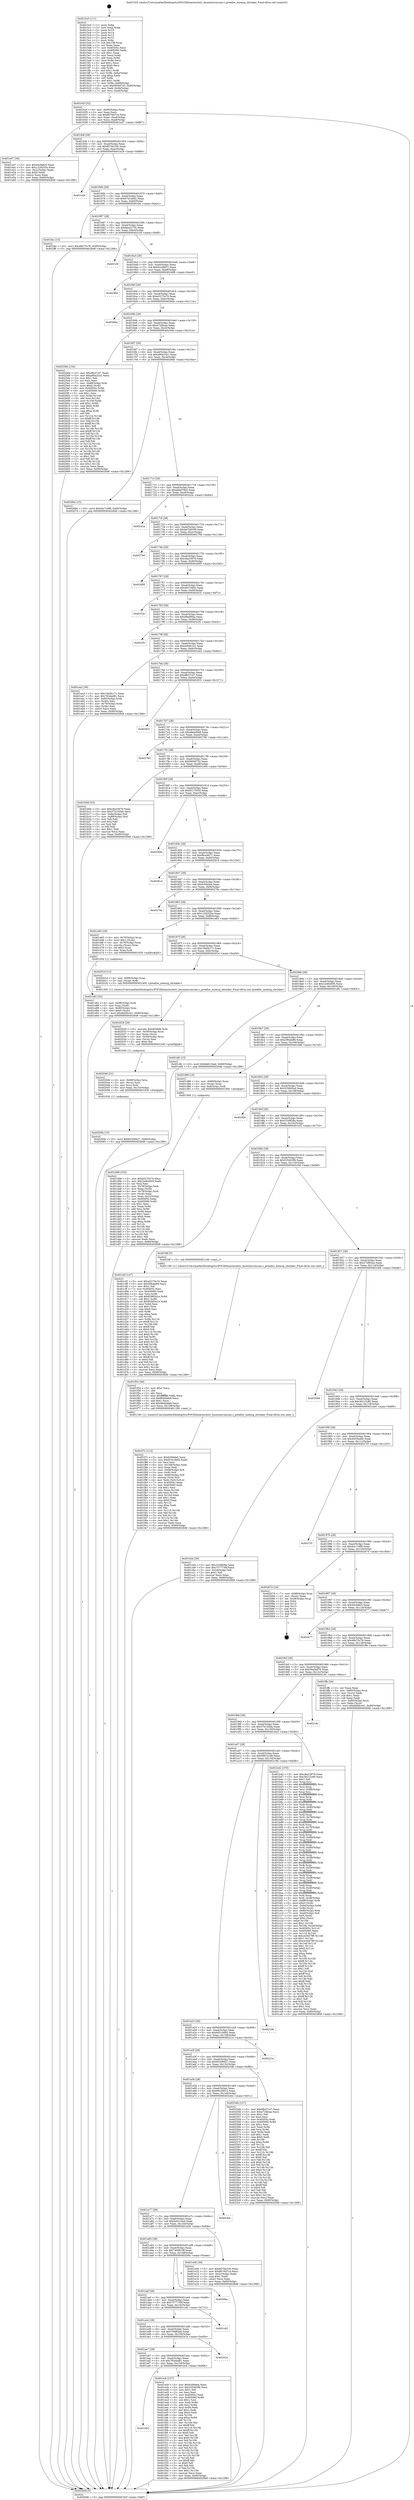 digraph "0x4015c0" {
  label = "0x4015c0 (/mnt/c/Users/mathe/Desktop/tcc/POCII/binaries/extr_linuxmmvmscan.c_prealloc_memcg_shrinker_Final-ollvm.out::main(0))"
  labelloc = "t"
  node[shape=record]

  Entry [label="",width=0.3,height=0.3,shape=circle,fillcolor=black,style=filled]
  "0x40162f" [label="{
     0x40162f [32]\l
     | [instrs]\l
     &nbsp;&nbsp;0x40162f \<+6\>: mov -0x90(%rbp),%eax\l
     &nbsp;&nbsp;0x401635 \<+2\>: mov %eax,%ecx\l
     &nbsp;&nbsp;0x401637 \<+6\>: sub $0x8076d7c4,%ecx\l
     &nbsp;&nbsp;0x40163d \<+6\>: mov %eax,-0xa4(%rbp)\l
     &nbsp;&nbsp;0x401643 \<+6\>: mov %ecx,-0xa8(%rbp)\l
     &nbsp;&nbsp;0x401649 \<+6\>: je 0000000000401e47 \<main+0x887\>\l
  }"]
  "0x401e47" [label="{
     0x401e47 [30]\l
     | [instrs]\l
     &nbsp;&nbsp;0x401e47 \<+5\>: mov $0x44cfa8c5,%eax\l
     &nbsp;&nbsp;0x401e4c \<+5\>: mov $0x1226325a,%ecx\l
     &nbsp;&nbsp;0x401e51 \<+3\>: mov -0x2c(%rbp),%edx\l
     &nbsp;&nbsp;0x401e54 \<+3\>: cmp $0x0,%edx\l
     &nbsp;&nbsp;0x401e57 \<+3\>: cmove %ecx,%eax\l
     &nbsp;&nbsp;0x401e5a \<+6\>: mov %eax,-0x90(%rbp)\l
     &nbsp;&nbsp;0x401e60 \<+5\>: jmp 0000000000402848 \<main+0x1288\>\l
  }"]
  "0x40164f" [label="{
     0x40164f [28]\l
     | [instrs]\l
     &nbsp;&nbsp;0x40164f \<+5\>: jmp 0000000000401654 \<main+0x94\>\l
     &nbsp;&nbsp;0x401654 \<+6\>: mov -0xa4(%rbp),%eax\l
     &nbsp;&nbsp;0x40165a \<+5\>: sub $0x8576a100,%eax\l
     &nbsp;&nbsp;0x40165f \<+6\>: mov %eax,-0xac(%rbp)\l
     &nbsp;&nbsp;0x401665 \<+6\>: je 0000000000401e29 \<main+0x869\>\l
  }"]
  Exit [label="",width=0.3,height=0.3,shape=circle,fillcolor=black,style=filled,peripheries=2]
  "0x401e29" [label="{
     0x401e29\l
  }", style=dashed]
  "0x40166b" [label="{
     0x40166b [28]\l
     | [instrs]\l
     &nbsp;&nbsp;0x40166b \<+5\>: jmp 0000000000401670 \<main+0xb0\>\l
     &nbsp;&nbsp;0x401670 \<+6\>: mov -0xa4(%rbp),%eax\l
     &nbsp;&nbsp;0x401676 \<+5\>: sub $0x87d1de62,%eax\l
     &nbsp;&nbsp;0x40167b \<+6\>: mov %eax,-0xb0(%rbp)\l
     &nbsp;&nbsp;0x401681 \<+6\>: je 0000000000401fec \<main+0xa2c\>\l
  }"]
  "0x40205b" [label="{
     0x40205b [15]\l
     | [instrs]\l
     &nbsp;&nbsp;0x40205b \<+10\>: movl $0x65208427,-0x90(%rbp)\l
     &nbsp;&nbsp;0x402065 \<+5\>: jmp 0000000000402848 \<main+0x1288\>\l
  }"]
  "0x401fec" [label="{
     0x401fec [15]\l
     | [instrs]\l
     &nbsp;&nbsp;0x401fec \<+10\>: movl $0x48e75c76,-0x90(%rbp)\l
     &nbsp;&nbsp;0x401ff6 \<+5\>: jmp 0000000000402848 \<main+0x1288\>\l
  }"]
  "0x401687" [label="{
     0x401687 [28]\l
     | [instrs]\l
     &nbsp;&nbsp;0x401687 \<+5\>: jmp 000000000040168c \<main+0xcc\>\l
     &nbsp;&nbsp;0x40168c \<+6\>: mov -0xa4(%rbp),%eax\l
     &nbsp;&nbsp;0x401692 \<+5\>: sub $0x8ace2735,%eax\l
     &nbsp;&nbsp;0x401697 \<+6\>: mov %eax,-0xb4(%rbp)\l
     &nbsp;&nbsp;0x40169d \<+6\>: je 00000000004021bf \<main+0xbff\>\l
  }"]
  "0x402046" [label="{
     0x402046 [21]\l
     | [instrs]\l
     &nbsp;&nbsp;0x402046 \<+4\>: mov -0x68(%rbp),%rcx\l
     &nbsp;&nbsp;0x40204a \<+3\>: mov (%rcx),%rcx\l
     &nbsp;&nbsp;0x40204d \<+3\>: mov %rcx,%rdi\l
     &nbsp;&nbsp;0x402050 \<+6\>: mov %eax,-0x15c(%rbp)\l
     &nbsp;&nbsp;0x402056 \<+5\>: call 0000000000401030 \<free@plt\>\l
     | [calls]\l
     &nbsp;&nbsp;0x401030 \{1\} (unknown)\l
  }"]
  "0x4021bf" [label="{
     0x4021bf\l
  }", style=dashed]
  "0x4016a3" [label="{
     0x4016a3 [28]\l
     | [instrs]\l
     &nbsp;&nbsp;0x4016a3 \<+5\>: jmp 00000000004016a8 \<main+0xe8\>\l
     &nbsp;&nbsp;0x4016a8 \<+6\>: mov -0xa4(%rbp),%eax\l
     &nbsp;&nbsp;0x4016ae \<+5\>: sub $0x9ccd967c,%eax\l
     &nbsp;&nbsp;0x4016b3 \<+6\>: mov %eax,-0xb8(%rbp)\l
     &nbsp;&nbsp;0x4016b9 \<+6\>: je 0000000000402486 \<main+0xec6\>\l
  }"]
  "0x402029" [label="{
     0x402029 [29]\l
     | [instrs]\l
     &nbsp;&nbsp;0x402029 \<+10\>: movabs $0x4030d6,%rdi\l
     &nbsp;&nbsp;0x402033 \<+4\>: mov -0x58(%rbp),%rcx\l
     &nbsp;&nbsp;0x402037 \<+2\>: mov %eax,(%rcx)\l
     &nbsp;&nbsp;0x402039 \<+4\>: mov -0x58(%rbp),%rcx\l
     &nbsp;&nbsp;0x40203d \<+2\>: mov (%rcx),%esi\l
     &nbsp;&nbsp;0x40203f \<+2\>: mov $0x0,%al\l
     &nbsp;&nbsp;0x402041 \<+5\>: call 0000000000401040 \<printf@plt\>\l
     | [calls]\l
     &nbsp;&nbsp;0x401040 \{1\} (unknown)\l
  }"]
  "0x402486" [label="{
     0x402486\l
  }", style=dashed]
  "0x4016bf" [label="{
     0x4016bf [28]\l
     | [instrs]\l
     &nbsp;&nbsp;0x4016bf \<+5\>: jmp 00000000004016c4 \<main+0x104\>\l
     &nbsp;&nbsp;0x4016c4 \<+6\>: mov -0xa4(%rbp),%eax\l
     &nbsp;&nbsp;0x4016ca \<+5\>: sub $0xa5275e74,%eax\l
     &nbsp;&nbsp;0x4016cf \<+6\>: mov %eax,-0xbc(%rbp)\l
     &nbsp;&nbsp;0x4016d5 \<+6\>: je 00000000004026da \<main+0x111a\>\l
  }"]
  "0x401f7c" [label="{
     0x401f7c [112]\l
     | [instrs]\l
     &nbsp;&nbsp;0x401f7c \<+5\>: mov $0xfc0f4de4,%ecx\l
     &nbsp;&nbsp;0x401f81 \<+5\>: mov $0x87d1de62,%edx\l
     &nbsp;&nbsp;0x401f86 \<+2\>: xor %esi,%esi\l
     &nbsp;&nbsp;0x401f88 \<+6\>: mov -0x158(%rbp),%edi\l
     &nbsp;&nbsp;0x401f8e \<+3\>: imul %eax,%edi\l
     &nbsp;&nbsp;0x401f91 \<+4\>: mov -0x68(%rbp),%r8\l
     &nbsp;&nbsp;0x401f95 \<+3\>: mov (%r8),%r8\l
     &nbsp;&nbsp;0x401f98 \<+4\>: mov -0x60(%rbp),%r9\l
     &nbsp;&nbsp;0x401f9c \<+3\>: movslq (%r9),%r9\l
     &nbsp;&nbsp;0x401f9f \<+4\>: mov %edi,(%r8,%r9,4)\l
     &nbsp;&nbsp;0x401fa3 \<+7\>: mov 0x40505c,%eax\l
     &nbsp;&nbsp;0x401faa \<+7\>: mov 0x405060,%edi\l
     &nbsp;&nbsp;0x401fb1 \<+3\>: sub $0x1,%esi\l
     &nbsp;&nbsp;0x401fb4 \<+3\>: mov %eax,%r10d\l
     &nbsp;&nbsp;0x401fb7 \<+3\>: add %esi,%r10d\l
     &nbsp;&nbsp;0x401fba \<+4\>: imul %r10d,%eax\l
     &nbsp;&nbsp;0x401fbe \<+3\>: and $0x1,%eax\l
     &nbsp;&nbsp;0x401fc1 \<+3\>: cmp $0x0,%eax\l
     &nbsp;&nbsp;0x401fc4 \<+4\>: sete %r11b\l
     &nbsp;&nbsp;0x401fc8 \<+3\>: cmp $0xa,%edi\l
     &nbsp;&nbsp;0x401fcb \<+3\>: setl %bl\l
     &nbsp;&nbsp;0x401fce \<+3\>: mov %r11b,%r14b\l
     &nbsp;&nbsp;0x401fd1 \<+3\>: and %bl,%r14b\l
     &nbsp;&nbsp;0x401fd4 \<+3\>: xor %bl,%r11b\l
     &nbsp;&nbsp;0x401fd7 \<+3\>: or %r11b,%r14b\l
     &nbsp;&nbsp;0x401fda \<+4\>: test $0x1,%r14b\l
     &nbsp;&nbsp;0x401fde \<+3\>: cmovne %edx,%ecx\l
     &nbsp;&nbsp;0x401fe1 \<+6\>: mov %ecx,-0x90(%rbp)\l
     &nbsp;&nbsp;0x401fe7 \<+5\>: jmp 0000000000402848 \<main+0x1288\>\l
  }"]
  "0x4026da" [label="{
     0x4026da\l
  }", style=dashed]
  "0x4016db" [label="{
     0x4016db [28]\l
     | [instrs]\l
     &nbsp;&nbsp;0x4016db \<+5\>: jmp 00000000004016e0 \<main+0x120\>\l
     &nbsp;&nbsp;0x4016e0 \<+6\>: mov -0xa4(%rbp),%eax\l
     &nbsp;&nbsp;0x4016e6 \<+5\>: sub $0xa72fdcae,%eax\l
     &nbsp;&nbsp;0x4016eb \<+6\>: mov %eax,-0xc0(%rbp)\l
     &nbsp;&nbsp;0x4016f1 \<+6\>: je 00000000004025d4 \<main+0x1014\>\l
  }"]
  "0x401f54" [label="{
     0x401f54 [40]\l
     | [instrs]\l
     &nbsp;&nbsp;0x401f54 \<+5\>: mov $0x2,%ecx\l
     &nbsp;&nbsp;0x401f59 \<+1\>: cltd\l
     &nbsp;&nbsp;0x401f5a \<+2\>: idiv %ecx\l
     &nbsp;&nbsp;0x401f5c \<+6\>: imul $0xfffffffe,%edx,%ecx\l
     &nbsp;&nbsp;0x401f62 \<+6\>: sub $0xf9dddda9,%ecx\l
     &nbsp;&nbsp;0x401f68 \<+3\>: add $0x1,%ecx\l
     &nbsp;&nbsp;0x401f6b \<+6\>: add $0xf9dddda9,%ecx\l
     &nbsp;&nbsp;0x401f71 \<+6\>: mov %ecx,-0x158(%rbp)\l
     &nbsp;&nbsp;0x401f77 \<+5\>: call 0000000000401160 \<next_i\>\l
     | [calls]\l
     &nbsp;&nbsp;0x401160 \{1\} (/mnt/c/Users/mathe/Desktop/tcc/POCII/binaries/extr_linuxmmvmscan.c_prealloc_memcg_shrinker_Final-ollvm.out::next_i)\l
  }"]
  "0x4025d4" [label="{
     0x4025d4 [154]\l
     | [instrs]\l
     &nbsp;&nbsp;0x4025d4 \<+5\>: mov $0xdfb37ce7,%eax\l
     &nbsp;&nbsp;0x4025d9 \<+5\>: mov $0xa90a31b1,%ecx\l
     &nbsp;&nbsp;0x4025de \<+2\>: mov $0x1,%dl\l
     &nbsp;&nbsp;0x4025e0 \<+2\>: xor %esi,%esi\l
     &nbsp;&nbsp;0x4025e2 \<+7\>: mov -0x88(%rbp),%rdi\l
     &nbsp;&nbsp;0x4025e9 \<+6\>: movl $0x0,(%rdi)\l
     &nbsp;&nbsp;0x4025ef \<+8\>: mov 0x40505c,%r8d\l
     &nbsp;&nbsp;0x4025f7 \<+8\>: mov 0x405060,%r9d\l
     &nbsp;&nbsp;0x4025ff \<+3\>: sub $0x1,%esi\l
     &nbsp;&nbsp;0x402602 \<+3\>: mov %r8d,%r10d\l
     &nbsp;&nbsp;0x402605 \<+3\>: add %esi,%r10d\l
     &nbsp;&nbsp;0x402608 \<+4\>: imul %r10d,%r8d\l
     &nbsp;&nbsp;0x40260c \<+4\>: and $0x1,%r8d\l
     &nbsp;&nbsp;0x402610 \<+4\>: cmp $0x0,%r8d\l
     &nbsp;&nbsp;0x402614 \<+4\>: sete %r11b\l
     &nbsp;&nbsp;0x402618 \<+4\>: cmp $0xa,%r9d\l
     &nbsp;&nbsp;0x40261c \<+3\>: setl %bl\l
     &nbsp;&nbsp;0x40261f \<+3\>: mov %r11b,%r14b\l
     &nbsp;&nbsp;0x402622 \<+4\>: xor $0xff,%r14b\l
     &nbsp;&nbsp;0x402626 \<+3\>: mov %bl,%r15b\l
     &nbsp;&nbsp;0x402629 \<+4\>: xor $0xff,%r15b\l
     &nbsp;&nbsp;0x40262d \<+3\>: xor $0x1,%dl\l
     &nbsp;&nbsp;0x402630 \<+3\>: mov %r14b,%r12b\l
     &nbsp;&nbsp;0x402633 \<+4\>: and $0xff,%r12b\l
     &nbsp;&nbsp;0x402637 \<+3\>: and %dl,%r11b\l
     &nbsp;&nbsp;0x40263a \<+3\>: mov %r15b,%r13b\l
     &nbsp;&nbsp;0x40263d \<+4\>: and $0xff,%r13b\l
     &nbsp;&nbsp;0x402641 \<+2\>: and %dl,%bl\l
     &nbsp;&nbsp;0x402643 \<+3\>: or %r11b,%r12b\l
     &nbsp;&nbsp;0x402646 \<+3\>: or %bl,%r13b\l
     &nbsp;&nbsp;0x402649 \<+3\>: xor %r13b,%r12b\l
     &nbsp;&nbsp;0x40264c \<+3\>: or %r15b,%r14b\l
     &nbsp;&nbsp;0x40264f \<+4\>: xor $0xff,%r14b\l
     &nbsp;&nbsp;0x402653 \<+3\>: or $0x1,%dl\l
     &nbsp;&nbsp;0x402656 \<+3\>: and %dl,%r14b\l
     &nbsp;&nbsp;0x402659 \<+3\>: or %r14b,%r12b\l
     &nbsp;&nbsp;0x40265c \<+4\>: test $0x1,%r12b\l
     &nbsp;&nbsp;0x402660 \<+3\>: cmovne %ecx,%eax\l
     &nbsp;&nbsp;0x402663 \<+6\>: mov %eax,-0x90(%rbp)\l
     &nbsp;&nbsp;0x402669 \<+5\>: jmp 0000000000402848 \<main+0x1288\>\l
  }"]
  "0x4016f7" [label="{
     0x4016f7 [28]\l
     | [instrs]\l
     &nbsp;&nbsp;0x4016f7 \<+5\>: jmp 00000000004016fc \<main+0x13c\>\l
     &nbsp;&nbsp;0x4016fc \<+6\>: mov -0xa4(%rbp),%eax\l
     &nbsp;&nbsp;0x401702 \<+5\>: sub $0xa90a31b1,%eax\l
     &nbsp;&nbsp;0x401707 \<+6\>: mov %eax,-0xc4(%rbp)\l
     &nbsp;&nbsp;0x40170d \<+6\>: je 000000000040266e \<main+0x10ae\>\l
  }"]
  "0x401b03" [label="{
     0x401b03\l
  }", style=dashed]
  "0x40266e" [label="{
     0x40266e [15]\l
     | [instrs]\l
     &nbsp;&nbsp;0x40266e \<+10\>: movl $0x44c7c9f9,-0x90(%rbp)\l
     &nbsp;&nbsp;0x402678 \<+5\>: jmp 0000000000402848 \<main+0x1288\>\l
  }"]
  "0x401713" [label="{
     0x401713 [28]\l
     | [instrs]\l
     &nbsp;&nbsp;0x401713 \<+5\>: jmp 0000000000401718 \<main+0x158\>\l
     &nbsp;&nbsp;0x401718 \<+6\>: mov -0xa4(%rbp),%eax\l
     &nbsp;&nbsp;0x40171e \<+5\>: sub $0xabb879e5,%eax\l
     &nbsp;&nbsp;0x401723 \<+6\>: mov %eax,-0xc8(%rbp)\l
     &nbsp;&nbsp;0x401729 \<+6\>: je 000000000040242a \<main+0xe6a\>\l
  }"]
  "0x401ec6" [label="{
     0x401ec6 [137]\l
     | [instrs]\l
     &nbsp;&nbsp;0x401ec6 \<+5\>: mov $0xfc0f4de4,%eax\l
     &nbsp;&nbsp;0x401ecb \<+5\>: mov $0x335403fb,%ecx\l
     &nbsp;&nbsp;0x401ed0 \<+2\>: mov $0x1,%dl\l
     &nbsp;&nbsp;0x401ed2 \<+2\>: xor %esi,%esi\l
     &nbsp;&nbsp;0x401ed4 \<+7\>: mov 0x40505c,%edi\l
     &nbsp;&nbsp;0x401edb \<+8\>: mov 0x405060,%r8d\l
     &nbsp;&nbsp;0x401ee3 \<+3\>: sub $0x1,%esi\l
     &nbsp;&nbsp;0x401ee6 \<+3\>: mov %edi,%r9d\l
     &nbsp;&nbsp;0x401ee9 \<+3\>: add %esi,%r9d\l
     &nbsp;&nbsp;0x401eec \<+4\>: imul %r9d,%edi\l
     &nbsp;&nbsp;0x401ef0 \<+3\>: and $0x1,%edi\l
     &nbsp;&nbsp;0x401ef3 \<+3\>: cmp $0x0,%edi\l
     &nbsp;&nbsp;0x401ef6 \<+4\>: sete %r10b\l
     &nbsp;&nbsp;0x401efa \<+4\>: cmp $0xa,%r8d\l
     &nbsp;&nbsp;0x401efe \<+4\>: setl %r11b\l
     &nbsp;&nbsp;0x401f02 \<+3\>: mov %r10b,%bl\l
     &nbsp;&nbsp;0x401f05 \<+3\>: xor $0xff,%bl\l
     &nbsp;&nbsp;0x401f08 \<+3\>: mov %r11b,%r14b\l
     &nbsp;&nbsp;0x401f0b \<+4\>: xor $0xff,%r14b\l
     &nbsp;&nbsp;0x401f0f \<+3\>: xor $0x0,%dl\l
     &nbsp;&nbsp;0x401f12 \<+3\>: mov %bl,%r15b\l
     &nbsp;&nbsp;0x401f15 \<+4\>: and $0x0,%r15b\l
     &nbsp;&nbsp;0x401f19 \<+3\>: and %dl,%r10b\l
     &nbsp;&nbsp;0x401f1c \<+3\>: mov %r14b,%r12b\l
     &nbsp;&nbsp;0x401f1f \<+4\>: and $0x0,%r12b\l
     &nbsp;&nbsp;0x401f23 \<+3\>: and %dl,%r11b\l
     &nbsp;&nbsp;0x401f26 \<+3\>: or %r10b,%r15b\l
     &nbsp;&nbsp;0x401f29 \<+3\>: or %r11b,%r12b\l
     &nbsp;&nbsp;0x401f2c \<+3\>: xor %r12b,%r15b\l
     &nbsp;&nbsp;0x401f2f \<+3\>: or %r14b,%bl\l
     &nbsp;&nbsp;0x401f32 \<+3\>: xor $0xff,%bl\l
     &nbsp;&nbsp;0x401f35 \<+3\>: or $0x0,%dl\l
     &nbsp;&nbsp;0x401f38 \<+2\>: and %dl,%bl\l
     &nbsp;&nbsp;0x401f3a \<+3\>: or %bl,%r15b\l
     &nbsp;&nbsp;0x401f3d \<+4\>: test $0x1,%r15b\l
     &nbsp;&nbsp;0x401f41 \<+3\>: cmovne %ecx,%eax\l
     &nbsp;&nbsp;0x401f44 \<+6\>: mov %eax,-0x90(%rbp)\l
     &nbsp;&nbsp;0x401f4a \<+5\>: jmp 0000000000402848 \<main+0x1288\>\l
  }"]
  "0x40242a" [label="{
     0x40242a\l
  }", style=dashed]
  "0x40172f" [label="{
     0x40172f [28]\l
     | [instrs]\l
     &nbsp;&nbsp;0x40172f \<+5\>: jmp 0000000000401734 \<main+0x174\>\l
     &nbsp;&nbsp;0x401734 \<+6\>: mov -0xa4(%rbp),%eax\l
     &nbsp;&nbsp;0x40173a \<+5\>: sub $0xbe7b8209,%eax\l
     &nbsp;&nbsp;0x40173f \<+6\>: mov %eax,-0xcc(%rbp)\l
     &nbsp;&nbsp;0x401745 \<+6\>: je 000000000040279d \<main+0x11dd\>\l
  }"]
  "0x401ae7" [label="{
     0x401ae7 [28]\l
     | [instrs]\l
     &nbsp;&nbsp;0x401ae7 \<+5\>: jmp 0000000000401aec \<main+0x52c\>\l
     &nbsp;&nbsp;0x401aec \<+6\>: mov -0xa4(%rbp),%eax\l
     &nbsp;&nbsp;0x401af2 \<+5\>: sub $0x792dad81,%eax\l
     &nbsp;&nbsp;0x401af7 \<+6\>: mov %eax,-0x154(%rbp)\l
     &nbsp;&nbsp;0x401afd \<+6\>: je 0000000000401ec6 \<main+0x906\>\l
  }"]
  "0x40279d" [label="{
     0x40279d\l
  }", style=dashed]
  "0x40174b" [label="{
     0x40174b [28]\l
     | [instrs]\l
     &nbsp;&nbsp;0x40174b \<+5\>: jmp 0000000000401750 \<main+0x190\>\l
     &nbsp;&nbsp;0x401750 \<+6\>: mov -0xa4(%rbp),%eax\l
     &nbsp;&nbsp;0x401756 \<+5\>: sub $0xc8a33979,%eax\l
     &nbsp;&nbsp;0x40175b \<+6\>: mov %eax,-0xd0(%rbp)\l
     &nbsp;&nbsp;0x401761 \<+6\>: je 0000000000402695 \<main+0x10d5\>\l
  }"]
  "0x40241b" [label="{
     0x40241b\l
  }", style=dashed]
  "0x402695" [label="{
     0x402695\l
  }", style=dashed]
  "0x401767" [label="{
     0x401767 [28]\l
     | [instrs]\l
     &nbsp;&nbsp;0x401767 \<+5\>: jmp 000000000040176c \<main+0x1ac\>\l
     &nbsp;&nbsp;0x40176c \<+6\>: mov -0xa4(%rbp),%eax\l
     &nbsp;&nbsp;0x401772 \<+5\>: sub $0xd437ed5c,%eax\l
     &nbsp;&nbsp;0x401777 \<+6\>: mov %eax,-0xd4(%rbp)\l
     &nbsp;&nbsp;0x40177d \<+6\>: je 000000000040253c \<main+0xf7c\>\l
  }"]
  "0x401acb" [label="{
     0x401acb [28]\l
     | [instrs]\l
     &nbsp;&nbsp;0x401acb \<+5\>: jmp 0000000000401ad0 \<main+0x510\>\l
     &nbsp;&nbsp;0x401ad0 \<+6\>: mov -0xa4(%rbp),%eax\l
     &nbsp;&nbsp;0x401ad6 \<+5\>: sub $0x764f83ab,%eax\l
     &nbsp;&nbsp;0x401adb \<+6\>: mov %eax,-0x150(%rbp)\l
     &nbsp;&nbsp;0x401ae1 \<+6\>: je 000000000040241b \<main+0xe5b\>\l
  }"]
  "0x40253c" [label="{
     0x40253c\l
  }", style=dashed]
  "0x401783" [label="{
     0x401783 [28]\l
     | [instrs]\l
     &nbsp;&nbsp;0x401783 \<+5\>: jmp 0000000000401788 \<main+0x1c8\>\l
     &nbsp;&nbsp;0x401788 \<+6\>: mov -0xa4(%rbp),%eax\l
     &nbsp;&nbsp;0x40178e \<+5\>: sub $0xd8ed9fea,%eax\l
     &nbsp;&nbsp;0x401793 \<+6\>: mov %eax,-0xd8(%rbp)\l
     &nbsp;&nbsp;0x401799 \<+6\>: je 00000000004022fc \<main+0xd3c\>\l
  }"]
  "0x401cd2" [label="{
     0x401cd2\l
  }", style=dashed]
  "0x4022fc" [label="{
     0x4022fc\l
  }", style=dashed]
  "0x40179f" [label="{
     0x40179f [28]\l
     | [instrs]\l
     &nbsp;&nbsp;0x40179f \<+5\>: jmp 00000000004017a4 \<main+0x1e4\>\l
     &nbsp;&nbsp;0x4017a4 \<+6\>: mov -0xa4(%rbp),%eax\l
     &nbsp;&nbsp;0x4017aa \<+5\>: sub $0xdd58cc41,%eax\l
     &nbsp;&nbsp;0x4017af \<+6\>: mov %eax,-0xdc(%rbp)\l
     &nbsp;&nbsp;0x4017b5 \<+6\>: je 0000000000401ea2 \<main+0x8e2\>\l
  }"]
  "0x401aaf" [label="{
     0x401aaf [28]\l
     | [instrs]\l
     &nbsp;&nbsp;0x401aaf \<+5\>: jmp 0000000000401ab4 \<main+0x4f4\>\l
     &nbsp;&nbsp;0x401ab4 \<+6\>: mov -0xa4(%rbp),%eax\l
     &nbsp;&nbsp;0x401aba \<+5\>: sub $0x7577736f,%eax\l
     &nbsp;&nbsp;0x401abf \<+6\>: mov %eax,-0x14c(%rbp)\l
     &nbsp;&nbsp;0x401ac5 \<+6\>: je 0000000000401cd2 \<main+0x712\>\l
  }"]
  "0x401ea2" [label="{
     0x401ea2 [36]\l
     | [instrs]\l
     &nbsp;&nbsp;0x401ea2 \<+5\>: mov $0x1945b171,%eax\l
     &nbsp;&nbsp;0x401ea7 \<+5\>: mov $0x792dad81,%ecx\l
     &nbsp;&nbsp;0x401eac \<+4\>: mov -0x60(%rbp),%rdx\l
     &nbsp;&nbsp;0x401eb0 \<+2\>: mov (%rdx),%esi\l
     &nbsp;&nbsp;0x401eb2 \<+4\>: mov -0x70(%rbp),%rdx\l
     &nbsp;&nbsp;0x401eb6 \<+2\>: cmp (%rdx),%esi\l
     &nbsp;&nbsp;0x401eb8 \<+3\>: cmovl %ecx,%eax\l
     &nbsp;&nbsp;0x401ebb \<+6\>: mov %eax,-0x90(%rbp)\l
     &nbsp;&nbsp;0x401ec1 \<+5\>: jmp 0000000000402848 \<main+0x1288\>\l
  }"]
  "0x4017bb" [label="{
     0x4017bb [28]\l
     | [instrs]\l
     &nbsp;&nbsp;0x4017bb \<+5\>: jmp 00000000004017c0 \<main+0x200\>\l
     &nbsp;&nbsp;0x4017c0 \<+6\>: mov -0xa4(%rbp),%eax\l
     &nbsp;&nbsp;0x4017c6 \<+5\>: sub $0xdfb37ce7,%eax\l
     &nbsp;&nbsp;0x4017cb \<+6\>: mov %eax,-0xe0(%rbp)\l
     &nbsp;&nbsp;0x4017d1 \<+6\>: je 0000000000402831 \<main+0x1271\>\l
  }"]
  "0x40206a" [label="{
     0x40206a\l
  }", style=dashed]
  "0x402831" [label="{
     0x402831\l
  }", style=dashed]
  "0x4017d7" [label="{
     0x4017d7 [28]\l
     | [instrs]\l
     &nbsp;&nbsp;0x4017d7 \<+5\>: jmp 00000000004017dc \<main+0x21c\>\l
     &nbsp;&nbsp;0x4017dc \<+6\>: mov -0xa4(%rbp),%eax\l
     &nbsp;&nbsp;0x4017e2 \<+5\>: sub $0xe6eb49e6,%eax\l
     &nbsp;&nbsp;0x4017e7 \<+6\>: mov %eax,-0xe4(%rbp)\l
     &nbsp;&nbsp;0x4017ed \<+6\>: je 0000000000402760 \<main+0x11a0\>\l
  }"]
  "0x401e82" [label="{
     0x401e82 [32]\l
     | [instrs]\l
     &nbsp;&nbsp;0x401e82 \<+4\>: mov -0x68(%rbp),%rdi\l
     &nbsp;&nbsp;0x401e86 \<+3\>: mov %rax,(%rdi)\l
     &nbsp;&nbsp;0x401e89 \<+4\>: mov -0x60(%rbp),%rax\l
     &nbsp;&nbsp;0x401e8d \<+6\>: movl $0x0,(%rax)\l
     &nbsp;&nbsp;0x401e93 \<+10\>: movl $0xdd58cc41,-0x90(%rbp)\l
     &nbsp;&nbsp;0x401e9d \<+5\>: jmp 0000000000402848 \<main+0x1288\>\l
  }"]
  "0x402760" [label="{
     0x402760\l
  }", style=dashed]
  "0x4017f3" [label="{
     0x4017f3 [28]\l
     | [instrs]\l
     &nbsp;&nbsp;0x4017f3 \<+5\>: jmp 00000000004017f8 \<main+0x238\>\l
     &nbsp;&nbsp;0x4017f8 \<+6\>: mov -0xa4(%rbp),%eax\l
     &nbsp;&nbsp;0x4017fe \<+5\>: sub $0xf4049733,%eax\l
     &nbsp;&nbsp;0x401803 \<+6\>: mov %eax,-0xe8(%rbp)\l
     &nbsp;&nbsp;0x401809 \<+6\>: je 0000000000401b0d \<main+0x54d\>\l
  }"]
  "0x401a93" [label="{
     0x401a93 [28]\l
     | [instrs]\l
     &nbsp;&nbsp;0x401a93 \<+5\>: jmp 0000000000401a98 \<main+0x4d8\>\l
     &nbsp;&nbsp;0x401a98 \<+6\>: mov -0xa4(%rbp),%eax\l
     &nbsp;&nbsp;0x401a9e \<+5\>: sub $0x7409918f,%eax\l
     &nbsp;&nbsp;0x401aa3 \<+6\>: mov %eax,-0x148(%rbp)\l
     &nbsp;&nbsp;0x401aa9 \<+6\>: je 000000000040206a \<main+0xaaa\>\l
  }"]
  "0x401b0d" [label="{
     0x401b0d [53]\l
     | [instrs]\l
     &nbsp;&nbsp;0x401b0d \<+5\>: mov $0xc8a33979,%eax\l
     &nbsp;&nbsp;0x401b12 \<+5\>: mov $0x57b102bb,%ecx\l
     &nbsp;&nbsp;0x401b17 \<+6\>: mov -0x8a(%rbp),%dl\l
     &nbsp;&nbsp;0x401b1d \<+7\>: mov -0x89(%rbp),%sil\l
     &nbsp;&nbsp;0x401b24 \<+3\>: mov %dl,%dil\l
     &nbsp;&nbsp;0x401b27 \<+3\>: and %sil,%dil\l
     &nbsp;&nbsp;0x401b2a \<+3\>: xor %sil,%dl\l
     &nbsp;&nbsp;0x401b2d \<+3\>: or %dl,%dil\l
     &nbsp;&nbsp;0x401b30 \<+4\>: test $0x1,%dil\l
     &nbsp;&nbsp;0x401b34 \<+3\>: cmovne %ecx,%eax\l
     &nbsp;&nbsp;0x401b37 \<+6\>: mov %eax,-0x90(%rbp)\l
     &nbsp;&nbsp;0x401b3d \<+5\>: jmp 0000000000402848 \<main+0x1288\>\l
  }"]
  "0x40180f" [label="{
     0x40180f [28]\l
     | [instrs]\l
     &nbsp;&nbsp;0x40180f \<+5\>: jmp 0000000000401814 \<main+0x254\>\l
     &nbsp;&nbsp;0x401814 \<+6\>: mov -0xa4(%rbp),%eax\l
     &nbsp;&nbsp;0x40181a \<+5\>: sub $0xf5175030,%eax\l
     &nbsp;&nbsp;0x40181f \<+6\>: mov %eax,-0xec(%rbp)\l
     &nbsp;&nbsp;0x401825 \<+6\>: je 000000000040230b \<main+0xd4b\>\l
  }"]
  "0x402848" [label="{
     0x402848 [5]\l
     | [instrs]\l
     &nbsp;&nbsp;0x402848 \<+5\>: jmp 000000000040162f \<main+0x6f\>\l
  }"]
  "0x4015c0" [label="{
     0x4015c0 [111]\l
     | [instrs]\l
     &nbsp;&nbsp;0x4015c0 \<+1\>: push %rbp\l
     &nbsp;&nbsp;0x4015c1 \<+3\>: mov %rsp,%rbp\l
     &nbsp;&nbsp;0x4015c4 \<+2\>: push %r15\l
     &nbsp;&nbsp;0x4015c6 \<+2\>: push %r14\l
     &nbsp;&nbsp;0x4015c8 \<+2\>: push %r13\l
     &nbsp;&nbsp;0x4015ca \<+2\>: push %r12\l
     &nbsp;&nbsp;0x4015cc \<+1\>: push %rbx\l
     &nbsp;&nbsp;0x4015cd \<+7\>: sub $0x158,%rsp\l
     &nbsp;&nbsp;0x4015d4 \<+2\>: xor %eax,%eax\l
     &nbsp;&nbsp;0x4015d6 \<+7\>: mov 0x40505c,%ecx\l
     &nbsp;&nbsp;0x4015dd \<+7\>: mov 0x405060,%edx\l
     &nbsp;&nbsp;0x4015e4 \<+3\>: sub $0x1,%eax\l
     &nbsp;&nbsp;0x4015e7 \<+3\>: mov %ecx,%r8d\l
     &nbsp;&nbsp;0x4015ea \<+3\>: add %eax,%r8d\l
     &nbsp;&nbsp;0x4015ed \<+4\>: imul %r8d,%ecx\l
     &nbsp;&nbsp;0x4015f1 \<+3\>: and $0x1,%ecx\l
     &nbsp;&nbsp;0x4015f4 \<+3\>: cmp $0x0,%ecx\l
     &nbsp;&nbsp;0x4015f7 \<+4\>: sete %r9b\l
     &nbsp;&nbsp;0x4015fb \<+4\>: and $0x1,%r9b\l
     &nbsp;&nbsp;0x4015ff \<+7\>: mov %r9b,-0x8a(%rbp)\l
     &nbsp;&nbsp;0x401606 \<+3\>: cmp $0xa,%edx\l
     &nbsp;&nbsp;0x401609 \<+4\>: setl %r9b\l
     &nbsp;&nbsp;0x40160d \<+4\>: and $0x1,%r9b\l
     &nbsp;&nbsp;0x401611 \<+7\>: mov %r9b,-0x89(%rbp)\l
     &nbsp;&nbsp;0x401618 \<+10\>: movl $0xf4049733,-0x90(%rbp)\l
     &nbsp;&nbsp;0x401622 \<+6\>: mov %edi,-0x94(%rbp)\l
     &nbsp;&nbsp;0x401628 \<+7\>: mov %rsi,-0xa0(%rbp)\l
  }"]
  "0x401e0b" [label="{
     0x401e0b [30]\l
     | [instrs]\l
     &nbsp;&nbsp;0x401e0b \<+5\>: mov $0x8576a100,%eax\l
     &nbsp;&nbsp;0x401e10 \<+5\>: mov $0x8076d7c4,%ecx\l
     &nbsp;&nbsp;0x401e15 \<+3\>: mov -0x2c(%rbp),%edx\l
     &nbsp;&nbsp;0x401e18 \<+3\>: cmp $0x1,%edx\l
     &nbsp;&nbsp;0x401e1b \<+3\>: cmovl %ecx,%eax\l
     &nbsp;&nbsp;0x401e1e \<+6\>: mov %eax,-0x90(%rbp)\l
     &nbsp;&nbsp;0x401e24 \<+5\>: jmp 0000000000402848 \<main+0x1288\>\l
  }"]
  "0x40230b" [label="{
     0x40230b\l
  }", style=dashed]
  "0x40182b" [label="{
     0x40182b [28]\l
     | [instrs]\l
     &nbsp;&nbsp;0x40182b \<+5\>: jmp 0000000000401830 \<main+0x270\>\l
     &nbsp;&nbsp;0x401830 \<+6\>: mov -0xa4(%rbp),%eax\l
     &nbsp;&nbsp;0x401836 \<+5\>: sub $0xf8ce4671,%eax\l
     &nbsp;&nbsp;0x40183b \<+6\>: mov %eax,-0xf0(%rbp)\l
     &nbsp;&nbsp;0x401841 \<+6\>: je 000000000040281d \<main+0x125d\>\l
  }"]
  "0x401a77" [label="{
     0x401a77 [28]\l
     | [instrs]\l
     &nbsp;&nbsp;0x401a77 \<+5\>: jmp 0000000000401a7c \<main+0x4bc\>\l
     &nbsp;&nbsp;0x401a7c \<+6\>: mov -0xa4(%rbp),%eax\l
     &nbsp;&nbsp;0x401a82 \<+5\>: sub $0x6e6124a4,%eax\l
     &nbsp;&nbsp;0x401a87 \<+6\>: mov %eax,-0x144(%rbp)\l
     &nbsp;&nbsp;0x401a8d \<+6\>: je 0000000000401e0b \<main+0x84b\>\l
  }"]
  "0x40281d" [label="{
     0x40281d\l
  }", style=dashed]
  "0x401847" [label="{
     0x401847 [28]\l
     | [instrs]\l
     &nbsp;&nbsp;0x401847 \<+5\>: jmp 000000000040184c \<main+0x28c\>\l
     &nbsp;&nbsp;0x40184c \<+6\>: mov -0xa4(%rbp),%eax\l
     &nbsp;&nbsp;0x401852 \<+5\>: sub $0xfc0f4de4,%eax\l
     &nbsp;&nbsp;0x401857 \<+6\>: mov %eax,-0xf4(%rbp)\l
     &nbsp;&nbsp;0x40185d \<+6\>: je 000000000040270a \<main+0x114a\>\l
  }"]
  "0x4024dc" [label="{
     0x4024dc\l
  }", style=dashed]
  "0x40270a" [label="{
     0x40270a\l
  }", style=dashed]
  "0x401863" [label="{
     0x401863 [28]\l
     | [instrs]\l
     &nbsp;&nbsp;0x401863 \<+5\>: jmp 0000000000401868 \<main+0x2a8\>\l
     &nbsp;&nbsp;0x401868 \<+6\>: mov -0xa4(%rbp),%eax\l
     &nbsp;&nbsp;0x40186e \<+5\>: sub $0x1226325a,%eax\l
     &nbsp;&nbsp;0x401873 \<+6\>: mov %eax,-0xf8(%rbp)\l
     &nbsp;&nbsp;0x401879 \<+6\>: je 0000000000401e65 \<main+0x8a5\>\l
  }"]
  "0x401a5b" [label="{
     0x401a5b [28]\l
     | [instrs]\l
     &nbsp;&nbsp;0x401a5b \<+5\>: jmp 0000000000401a60 \<main+0x4a0\>\l
     &nbsp;&nbsp;0x401a60 \<+6\>: mov -0xa4(%rbp),%eax\l
     &nbsp;&nbsp;0x401a66 \<+5\>: sub $0x69c29612,%eax\l
     &nbsp;&nbsp;0x401a6b \<+6\>: mov %eax,-0x140(%rbp)\l
     &nbsp;&nbsp;0x401a71 \<+6\>: je 00000000004024dc \<main+0xf1c\>\l
  }"]
  "0x401e65" [label="{
     0x401e65 [29]\l
     | [instrs]\l
     &nbsp;&nbsp;0x401e65 \<+4\>: mov -0x70(%rbp),%rax\l
     &nbsp;&nbsp;0x401e69 \<+6\>: movl $0x1,(%rax)\l
     &nbsp;&nbsp;0x401e6f \<+4\>: mov -0x70(%rbp),%rax\l
     &nbsp;&nbsp;0x401e73 \<+3\>: movslq (%rax),%rax\l
     &nbsp;&nbsp;0x401e76 \<+4\>: shl $0x2,%rax\l
     &nbsp;&nbsp;0x401e7a \<+3\>: mov %rax,%rdi\l
     &nbsp;&nbsp;0x401e7d \<+5\>: call 0000000000401050 \<malloc@plt\>\l
     | [calls]\l
     &nbsp;&nbsp;0x401050 \{1\} (unknown)\l
  }"]
  "0x40187f" [label="{
     0x40187f [28]\l
     | [instrs]\l
     &nbsp;&nbsp;0x40187f \<+5\>: jmp 0000000000401884 \<main+0x2c4\>\l
     &nbsp;&nbsp;0x401884 \<+6\>: mov -0xa4(%rbp),%eax\l
     &nbsp;&nbsp;0x40188a \<+5\>: sub $0x1945b171,%eax\l
     &nbsp;&nbsp;0x40188f \<+6\>: mov %eax,-0xfc(%rbp)\l
     &nbsp;&nbsp;0x401895 \<+6\>: je 000000000040201d \<main+0xa5d\>\l
  }"]
  "0x40254b" [label="{
     0x40254b [137]\l
     | [instrs]\l
     &nbsp;&nbsp;0x40254b \<+5\>: mov $0xdfb37ce7,%eax\l
     &nbsp;&nbsp;0x402550 \<+5\>: mov $0xa72fdcae,%ecx\l
     &nbsp;&nbsp;0x402555 \<+2\>: mov $0x1,%dl\l
     &nbsp;&nbsp;0x402557 \<+2\>: xor %esi,%esi\l
     &nbsp;&nbsp;0x402559 \<+7\>: mov 0x40505c,%edi\l
     &nbsp;&nbsp;0x402560 \<+8\>: mov 0x405060,%r8d\l
     &nbsp;&nbsp;0x402568 \<+3\>: sub $0x1,%esi\l
     &nbsp;&nbsp;0x40256b \<+3\>: mov %edi,%r9d\l
     &nbsp;&nbsp;0x40256e \<+3\>: add %esi,%r9d\l
     &nbsp;&nbsp;0x402571 \<+4\>: imul %r9d,%edi\l
     &nbsp;&nbsp;0x402575 \<+3\>: and $0x1,%edi\l
     &nbsp;&nbsp;0x402578 \<+3\>: cmp $0x0,%edi\l
     &nbsp;&nbsp;0x40257b \<+4\>: sete %r10b\l
     &nbsp;&nbsp;0x40257f \<+4\>: cmp $0xa,%r8d\l
     &nbsp;&nbsp;0x402583 \<+4\>: setl %r11b\l
     &nbsp;&nbsp;0x402587 \<+3\>: mov %r10b,%bl\l
     &nbsp;&nbsp;0x40258a \<+3\>: xor $0xff,%bl\l
     &nbsp;&nbsp;0x40258d \<+3\>: mov %r11b,%r14b\l
     &nbsp;&nbsp;0x402590 \<+4\>: xor $0xff,%r14b\l
     &nbsp;&nbsp;0x402594 \<+3\>: xor $0x0,%dl\l
     &nbsp;&nbsp;0x402597 \<+3\>: mov %bl,%r15b\l
     &nbsp;&nbsp;0x40259a \<+4\>: and $0x0,%r15b\l
     &nbsp;&nbsp;0x40259e \<+3\>: and %dl,%r10b\l
     &nbsp;&nbsp;0x4025a1 \<+3\>: mov %r14b,%r12b\l
     &nbsp;&nbsp;0x4025a4 \<+4\>: and $0x0,%r12b\l
     &nbsp;&nbsp;0x4025a8 \<+3\>: and %dl,%r11b\l
     &nbsp;&nbsp;0x4025ab \<+3\>: or %r10b,%r15b\l
     &nbsp;&nbsp;0x4025ae \<+3\>: or %r11b,%r12b\l
     &nbsp;&nbsp;0x4025b1 \<+3\>: xor %r12b,%r15b\l
     &nbsp;&nbsp;0x4025b4 \<+3\>: or %r14b,%bl\l
     &nbsp;&nbsp;0x4025b7 \<+3\>: xor $0xff,%bl\l
     &nbsp;&nbsp;0x4025ba \<+3\>: or $0x0,%dl\l
     &nbsp;&nbsp;0x4025bd \<+2\>: and %dl,%bl\l
     &nbsp;&nbsp;0x4025bf \<+3\>: or %bl,%r15b\l
     &nbsp;&nbsp;0x4025c2 \<+4\>: test $0x1,%r15b\l
     &nbsp;&nbsp;0x4025c6 \<+3\>: cmovne %ecx,%eax\l
     &nbsp;&nbsp;0x4025c9 \<+6\>: mov %eax,-0x90(%rbp)\l
     &nbsp;&nbsp;0x4025cf \<+5\>: jmp 0000000000402848 \<main+0x1288\>\l
  }"]
  "0x40201d" [label="{
     0x40201d [12]\l
     | [instrs]\l
     &nbsp;&nbsp;0x40201d \<+4\>: mov -0x68(%rbp),%rax\l
     &nbsp;&nbsp;0x402021 \<+3\>: mov (%rax),%rdi\l
     &nbsp;&nbsp;0x402024 \<+5\>: call 0000000000401400 \<prealloc_memcg_shrinker\>\l
     | [calls]\l
     &nbsp;&nbsp;0x401400 \{1\} (/mnt/c/Users/mathe/Desktop/tcc/POCII/binaries/extr_linuxmmvmscan.c_prealloc_memcg_shrinker_Final-ollvm.out::prealloc_memcg_shrinker)\l
  }"]
  "0x40189b" [label="{
     0x40189b [28]\l
     | [instrs]\l
     &nbsp;&nbsp;0x40189b \<+5\>: jmp 00000000004018a0 \<main+0x2e0\>\l
     &nbsp;&nbsp;0x4018a0 \<+6\>: mov -0xa4(%rbp),%eax\l
     &nbsp;&nbsp;0x4018a6 \<+5\>: sub $0x22d62605,%eax\l
     &nbsp;&nbsp;0x4018ab \<+6\>: mov %eax,-0x100(%rbp)\l
     &nbsp;&nbsp;0x4018b1 \<+6\>: je 0000000000401dfc \<main+0x83c\>\l
  }"]
  "0x401a3f" [label="{
     0x401a3f [28]\l
     | [instrs]\l
     &nbsp;&nbsp;0x401a3f \<+5\>: jmp 0000000000401a44 \<main+0x484\>\l
     &nbsp;&nbsp;0x401a44 \<+6\>: mov -0xa4(%rbp),%eax\l
     &nbsp;&nbsp;0x401a4a \<+5\>: sub $0x65208427,%eax\l
     &nbsp;&nbsp;0x401a4f \<+6\>: mov %eax,-0x13c(%rbp)\l
     &nbsp;&nbsp;0x401a55 \<+6\>: je 000000000040254b \<main+0xf8b\>\l
  }"]
  "0x401dfc" [label="{
     0x401dfc [15]\l
     | [instrs]\l
     &nbsp;&nbsp;0x401dfc \<+10\>: movl $0x6e6124a4,-0x90(%rbp)\l
     &nbsp;&nbsp;0x401e06 \<+5\>: jmp 0000000000402848 \<main+0x1288\>\l
  }"]
  "0x4018b7" [label="{
     0x4018b7 [28]\l
     | [instrs]\l
     &nbsp;&nbsp;0x4018b7 \<+5\>: jmp 00000000004018bc \<main+0x2fc\>\l
     &nbsp;&nbsp;0x4018bc \<+6\>: mov -0xa4(%rbp),%eax\l
     &nbsp;&nbsp;0x4018c2 \<+5\>: sub $0x29fceb86,%eax\l
     &nbsp;&nbsp;0x4018c7 \<+6\>: mov %eax,-0x104(%rbp)\l
     &nbsp;&nbsp;0x4018cd \<+6\>: je 0000000000401d86 \<main+0x7c6\>\l
  }"]
  "0x40221a" [label="{
     0x40221a\l
  }", style=dashed]
  "0x401d86" [label="{
     0x401d86 [16]\l
     | [instrs]\l
     &nbsp;&nbsp;0x401d86 \<+4\>: mov -0x80(%rbp),%rax\l
     &nbsp;&nbsp;0x401d8a \<+3\>: mov (%rax),%rax\l
     &nbsp;&nbsp;0x401d8d \<+4\>: mov 0x8(%rax),%rdi\l
     &nbsp;&nbsp;0x401d91 \<+5\>: call 0000000000401060 \<atoi@plt\>\l
     | [calls]\l
     &nbsp;&nbsp;0x401060 \{1\} (unknown)\l
  }"]
  "0x4018d3" [label="{
     0x4018d3 [28]\l
     | [instrs]\l
     &nbsp;&nbsp;0x4018d3 \<+5\>: jmp 00000000004018d8 \<main+0x318\>\l
     &nbsp;&nbsp;0x4018d8 \<+6\>: mov -0xa4(%rbp),%eax\l
     &nbsp;&nbsp;0x4018de \<+5\>: sub $0x3258d5a4,%eax\l
     &nbsp;&nbsp;0x4018e3 \<+6\>: mov %eax,-0x108(%rbp)\l
     &nbsp;&nbsp;0x4018e9 \<+6\>: je 00000000004020fd \<main+0xb3d\>\l
  }"]
  "0x401a23" [label="{
     0x401a23 [28]\l
     | [instrs]\l
     &nbsp;&nbsp;0x401a23 \<+5\>: jmp 0000000000401a28 \<main+0x468\>\l
     &nbsp;&nbsp;0x401a28 \<+6\>: mov -0xa4(%rbp),%eax\l
     &nbsp;&nbsp;0x401a2e \<+5\>: sub $0x60519d93,%eax\l
     &nbsp;&nbsp;0x401a33 \<+6\>: mov %eax,-0x138(%rbp)\l
     &nbsp;&nbsp;0x401a39 \<+6\>: je 000000000040221a \<main+0xc5a\>\l
  }"]
  "0x4020fd" [label="{
     0x4020fd\l
  }", style=dashed]
  "0x4018ef" [label="{
     0x4018ef [28]\l
     | [instrs]\l
     &nbsp;&nbsp;0x4018ef \<+5\>: jmp 00000000004018f4 \<main+0x334\>\l
     &nbsp;&nbsp;0x4018f4 \<+6\>: mov -0xa4(%rbp),%eax\l
     &nbsp;&nbsp;0x4018fa \<+5\>: sub $0x3339f28a,%eax\l
     &nbsp;&nbsp;0x4018ff \<+6\>: mov %eax,-0x10c(%rbp)\l
     &nbsp;&nbsp;0x401905 \<+6\>: je 0000000000401cf3 \<main+0x733\>\l
  }"]
  "0x40219b" [label="{
     0x40219b\l
  }", style=dashed]
  "0x401cf3" [label="{
     0x401cf3 [147]\l
     | [instrs]\l
     &nbsp;&nbsp;0x401cf3 \<+5\>: mov $0xa5275e74,%eax\l
     &nbsp;&nbsp;0x401cf8 \<+5\>: mov $0x29fceb86,%ecx\l
     &nbsp;&nbsp;0x401cfd \<+2\>: mov $0x1,%dl\l
     &nbsp;&nbsp;0x401cff \<+7\>: mov 0x40505c,%esi\l
     &nbsp;&nbsp;0x401d06 \<+7\>: mov 0x405060,%edi\l
     &nbsp;&nbsp;0x401d0d \<+3\>: mov %esi,%r8d\l
     &nbsp;&nbsp;0x401d10 \<+7\>: add $0x83983a1e,%r8d\l
     &nbsp;&nbsp;0x401d17 \<+4\>: sub $0x1,%r8d\l
     &nbsp;&nbsp;0x401d1b \<+7\>: sub $0x83983a1e,%r8d\l
     &nbsp;&nbsp;0x401d22 \<+4\>: imul %r8d,%esi\l
     &nbsp;&nbsp;0x401d26 \<+3\>: and $0x1,%esi\l
     &nbsp;&nbsp;0x401d29 \<+3\>: cmp $0x0,%esi\l
     &nbsp;&nbsp;0x401d2c \<+4\>: sete %r9b\l
     &nbsp;&nbsp;0x401d30 \<+3\>: cmp $0xa,%edi\l
     &nbsp;&nbsp;0x401d33 \<+4\>: setl %r10b\l
     &nbsp;&nbsp;0x401d37 \<+3\>: mov %r9b,%r11b\l
     &nbsp;&nbsp;0x401d3a \<+4\>: xor $0xff,%r11b\l
     &nbsp;&nbsp;0x401d3e \<+3\>: mov %r10b,%bl\l
     &nbsp;&nbsp;0x401d41 \<+3\>: xor $0xff,%bl\l
     &nbsp;&nbsp;0x401d44 \<+3\>: xor $0x0,%dl\l
     &nbsp;&nbsp;0x401d47 \<+3\>: mov %r11b,%r14b\l
     &nbsp;&nbsp;0x401d4a \<+4\>: and $0x0,%r14b\l
     &nbsp;&nbsp;0x401d4e \<+3\>: and %dl,%r9b\l
     &nbsp;&nbsp;0x401d51 \<+3\>: mov %bl,%r15b\l
     &nbsp;&nbsp;0x401d54 \<+4\>: and $0x0,%r15b\l
     &nbsp;&nbsp;0x401d58 \<+3\>: and %dl,%r10b\l
     &nbsp;&nbsp;0x401d5b \<+3\>: or %r9b,%r14b\l
     &nbsp;&nbsp;0x401d5e \<+3\>: or %r10b,%r15b\l
     &nbsp;&nbsp;0x401d61 \<+3\>: xor %r15b,%r14b\l
     &nbsp;&nbsp;0x401d64 \<+3\>: or %bl,%r11b\l
     &nbsp;&nbsp;0x401d67 \<+4\>: xor $0xff,%r11b\l
     &nbsp;&nbsp;0x401d6b \<+3\>: or $0x0,%dl\l
     &nbsp;&nbsp;0x401d6e \<+3\>: and %dl,%r11b\l
     &nbsp;&nbsp;0x401d71 \<+3\>: or %r11b,%r14b\l
     &nbsp;&nbsp;0x401d74 \<+4\>: test $0x1,%r14b\l
     &nbsp;&nbsp;0x401d78 \<+3\>: cmovne %ecx,%eax\l
     &nbsp;&nbsp;0x401d7b \<+6\>: mov %eax,-0x90(%rbp)\l
     &nbsp;&nbsp;0x401d81 \<+5\>: jmp 0000000000402848 \<main+0x1288\>\l
  }"]
  "0x40190b" [label="{
     0x40190b [28]\l
     | [instrs]\l
     &nbsp;&nbsp;0x40190b \<+5\>: jmp 0000000000401910 \<main+0x350\>\l
     &nbsp;&nbsp;0x401910 \<+6\>: mov -0xa4(%rbp),%eax\l
     &nbsp;&nbsp;0x401916 \<+5\>: sub $0x335403fb,%eax\l
     &nbsp;&nbsp;0x40191b \<+6\>: mov %eax,-0x110(%rbp)\l
     &nbsp;&nbsp;0x401921 \<+6\>: je 0000000000401f4f \<main+0x98f\>\l
  }"]
  "0x401d96" [label="{
     0x401d96 [102]\l
     | [instrs]\l
     &nbsp;&nbsp;0x401d96 \<+5\>: mov $0xa5275e74,%ecx\l
     &nbsp;&nbsp;0x401d9b \<+5\>: mov $0x22d62605,%edx\l
     &nbsp;&nbsp;0x401da0 \<+2\>: xor %esi,%esi\l
     &nbsp;&nbsp;0x401da2 \<+4\>: mov -0x78(%rbp),%rdi\l
     &nbsp;&nbsp;0x401da6 \<+2\>: mov %eax,(%rdi)\l
     &nbsp;&nbsp;0x401da8 \<+4\>: mov -0x78(%rbp),%rdi\l
     &nbsp;&nbsp;0x401dac \<+2\>: mov (%rdi),%eax\l
     &nbsp;&nbsp;0x401dae \<+3\>: mov %eax,-0x2c(%rbp)\l
     &nbsp;&nbsp;0x401db1 \<+7\>: mov 0x40505c,%eax\l
     &nbsp;&nbsp;0x401db8 \<+8\>: mov 0x405060,%r8d\l
     &nbsp;&nbsp;0x401dc0 \<+3\>: sub $0x1,%esi\l
     &nbsp;&nbsp;0x401dc3 \<+3\>: mov %eax,%r9d\l
     &nbsp;&nbsp;0x401dc6 \<+3\>: add %esi,%r9d\l
     &nbsp;&nbsp;0x401dc9 \<+4\>: imul %r9d,%eax\l
     &nbsp;&nbsp;0x401dcd \<+3\>: and $0x1,%eax\l
     &nbsp;&nbsp;0x401dd0 \<+3\>: cmp $0x0,%eax\l
     &nbsp;&nbsp;0x401dd3 \<+4\>: sete %r10b\l
     &nbsp;&nbsp;0x401dd7 \<+4\>: cmp $0xa,%r8d\l
     &nbsp;&nbsp;0x401ddb \<+4\>: setl %r11b\l
     &nbsp;&nbsp;0x401ddf \<+3\>: mov %r10b,%bl\l
     &nbsp;&nbsp;0x401de2 \<+3\>: and %r11b,%bl\l
     &nbsp;&nbsp;0x401de5 \<+3\>: xor %r11b,%r10b\l
     &nbsp;&nbsp;0x401de8 \<+3\>: or %r10b,%bl\l
     &nbsp;&nbsp;0x401deb \<+3\>: test $0x1,%bl\l
     &nbsp;&nbsp;0x401dee \<+3\>: cmovne %edx,%ecx\l
     &nbsp;&nbsp;0x401df1 \<+6\>: mov %ecx,-0x90(%rbp)\l
     &nbsp;&nbsp;0x401df7 \<+5\>: jmp 0000000000402848 \<main+0x1288\>\l
  }"]
  "0x401f4f" [label="{
     0x401f4f [5]\l
     | [instrs]\l
     &nbsp;&nbsp;0x401f4f \<+5\>: call 0000000000401160 \<next_i\>\l
     | [calls]\l
     &nbsp;&nbsp;0x401160 \{1\} (/mnt/c/Users/mathe/Desktop/tcc/POCII/binaries/extr_linuxmmvmscan.c_prealloc_memcg_shrinker_Final-ollvm.out::next_i)\l
  }"]
  "0x401927" [label="{
     0x401927 [28]\l
     | [instrs]\l
     &nbsp;&nbsp;0x401927 \<+5\>: jmp 000000000040192c \<main+0x36c\>\l
     &nbsp;&nbsp;0x40192c \<+6\>: mov -0xa4(%rbp),%eax\l
     &nbsp;&nbsp;0x401932 \<+5\>: sub $0x37ef62ea,%eax\l
     &nbsp;&nbsp;0x401937 \<+6\>: mov %eax,-0x114(%rbp)\l
     &nbsp;&nbsp;0x40193d \<+6\>: je 0000000000402366 \<main+0xda6\>\l
  }"]
  "0x401a07" [label="{
     0x401a07 [28]\l
     | [instrs]\l
     &nbsp;&nbsp;0x401a07 \<+5\>: jmp 0000000000401a0c \<main+0x44c\>\l
     &nbsp;&nbsp;0x401a0c \<+6\>: mov -0xa4(%rbp),%eax\l
     &nbsp;&nbsp;0x401a12 \<+5\>: sub $0x5887a1d8,%eax\l
     &nbsp;&nbsp;0x401a17 \<+6\>: mov %eax,-0x134(%rbp)\l
     &nbsp;&nbsp;0x401a1d \<+6\>: je 000000000040219b \<main+0xbdb\>\l
  }"]
  "0x402366" [label="{
     0x402366\l
  }", style=dashed]
  "0x401943" [label="{
     0x401943 [28]\l
     | [instrs]\l
     &nbsp;&nbsp;0x401943 \<+5\>: jmp 0000000000401948 \<main+0x388\>\l
     &nbsp;&nbsp;0x401948 \<+6\>: mov -0xa4(%rbp),%eax\l
     &nbsp;&nbsp;0x40194e \<+5\>: sub $0x3b215c80,%eax\l
     &nbsp;&nbsp;0x401953 \<+6\>: mov %eax,-0x118(%rbp)\l
     &nbsp;&nbsp;0x401959 \<+6\>: je 0000000000401cb4 \<main+0x6f4\>\l
  }"]
  "0x401b42" [label="{
     0x401b42 [370]\l
     | [instrs]\l
     &nbsp;&nbsp;0x401b42 \<+5\>: mov $0xc8a33979,%eax\l
     &nbsp;&nbsp;0x401b47 \<+5\>: mov $0x3b215c80,%ecx\l
     &nbsp;&nbsp;0x401b4c \<+2\>: mov $0x1,%dl\l
     &nbsp;&nbsp;0x401b4e \<+3\>: mov %rsp,%rsi\l
     &nbsp;&nbsp;0x401b51 \<+4\>: add $0xfffffffffffffff0,%rsi\l
     &nbsp;&nbsp;0x401b55 \<+3\>: mov %rsi,%rsp\l
     &nbsp;&nbsp;0x401b58 \<+7\>: mov %rsi,-0x88(%rbp)\l
     &nbsp;&nbsp;0x401b5f \<+3\>: mov %rsp,%rsi\l
     &nbsp;&nbsp;0x401b62 \<+4\>: add $0xfffffffffffffff0,%rsi\l
     &nbsp;&nbsp;0x401b66 \<+3\>: mov %rsi,%rsp\l
     &nbsp;&nbsp;0x401b69 \<+3\>: mov %rsp,%rdi\l
     &nbsp;&nbsp;0x401b6c \<+4\>: add $0xfffffffffffffff0,%rdi\l
     &nbsp;&nbsp;0x401b70 \<+3\>: mov %rdi,%rsp\l
     &nbsp;&nbsp;0x401b73 \<+4\>: mov %rdi,-0x80(%rbp)\l
     &nbsp;&nbsp;0x401b77 \<+3\>: mov %rsp,%rdi\l
     &nbsp;&nbsp;0x401b7a \<+4\>: add $0xfffffffffffffff0,%rdi\l
     &nbsp;&nbsp;0x401b7e \<+3\>: mov %rdi,%rsp\l
     &nbsp;&nbsp;0x401b81 \<+4\>: mov %rdi,-0x78(%rbp)\l
     &nbsp;&nbsp;0x401b85 \<+3\>: mov %rsp,%rdi\l
     &nbsp;&nbsp;0x401b88 \<+4\>: add $0xfffffffffffffff0,%rdi\l
     &nbsp;&nbsp;0x401b8c \<+3\>: mov %rdi,%rsp\l
     &nbsp;&nbsp;0x401b8f \<+4\>: mov %rdi,-0x70(%rbp)\l
     &nbsp;&nbsp;0x401b93 \<+3\>: mov %rsp,%rdi\l
     &nbsp;&nbsp;0x401b96 \<+4\>: add $0xfffffffffffffff0,%rdi\l
     &nbsp;&nbsp;0x401b9a \<+3\>: mov %rdi,%rsp\l
     &nbsp;&nbsp;0x401b9d \<+4\>: mov %rdi,-0x68(%rbp)\l
     &nbsp;&nbsp;0x401ba1 \<+3\>: mov %rsp,%rdi\l
     &nbsp;&nbsp;0x401ba4 \<+4\>: add $0xfffffffffffffff0,%rdi\l
     &nbsp;&nbsp;0x401ba8 \<+3\>: mov %rdi,%rsp\l
     &nbsp;&nbsp;0x401bab \<+4\>: mov %rdi,-0x60(%rbp)\l
     &nbsp;&nbsp;0x401baf \<+3\>: mov %rsp,%rdi\l
     &nbsp;&nbsp;0x401bb2 \<+4\>: add $0xfffffffffffffff0,%rdi\l
     &nbsp;&nbsp;0x401bb6 \<+3\>: mov %rdi,%rsp\l
     &nbsp;&nbsp;0x401bb9 \<+4\>: mov %rdi,-0x58(%rbp)\l
     &nbsp;&nbsp;0x401bbd \<+3\>: mov %rsp,%rdi\l
     &nbsp;&nbsp;0x401bc0 \<+4\>: add $0xfffffffffffffff0,%rdi\l
     &nbsp;&nbsp;0x401bc4 \<+3\>: mov %rdi,%rsp\l
     &nbsp;&nbsp;0x401bc7 \<+4\>: mov %rdi,-0x50(%rbp)\l
     &nbsp;&nbsp;0x401bcb \<+3\>: mov %rsp,%rdi\l
     &nbsp;&nbsp;0x401bce \<+4\>: add $0xfffffffffffffff0,%rdi\l
     &nbsp;&nbsp;0x401bd2 \<+3\>: mov %rdi,%rsp\l
     &nbsp;&nbsp;0x401bd5 \<+4\>: mov %rdi,-0x48(%rbp)\l
     &nbsp;&nbsp;0x401bd9 \<+3\>: mov %rsp,%rdi\l
     &nbsp;&nbsp;0x401bdc \<+4\>: add $0xfffffffffffffff0,%rdi\l
     &nbsp;&nbsp;0x401be0 \<+3\>: mov %rdi,%rsp\l
     &nbsp;&nbsp;0x401be3 \<+4\>: mov %rdi,-0x40(%rbp)\l
     &nbsp;&nbsp;0x401be7 \<+3\>: mov %rsp,%rdi\l
     &nbsp;&nbsp;0x401bea \<+4\>: add $0xfffffffffffffff0,%rdi\l
     &nbsp;&nbsp;0x401bee \<+3\>: mov %rdi,%rsp\l
     &nbsp;&nbsp;0x401bf1 \<+4\>: mov %rdi,-0x38(%rbp)\l
     &nbsp;&nbsp;0x401bf5 \<+7\>: mov -0x88(%rbp),%rdi\l
     &nbsp;&nbsp;0x401bfc \<+6\>: movl $0x0,(%rdi)\l
     &nbsp;&nbsp;0x401c02 \<+7\>: mov -0x94(%rbp),%r8d\l
     &nbsp;&nbsp;0x401c09 \<+3\>: mov %r8d,(%rsi)\l
     &nbsp;&nbsp;0x401c0c \<+4\>: mov -0x80(%rbp),%rdi\l
     &nbsp;&nbsp;0x401c10 \<+7\>: mov -0xa0(%rbp),%r9\l
     &nbsp;&nbsp;0x401c17 \<+3\>: mov %r9,(%rdi)\l
     &nbsp;&nbsp;0x401c1a \<+3\>: cmpl $0x2,(%rsi)\l
     &nbsp;&nbsp;0x401c1d \<+4\>: setne %r10b\l
     &nbsp;&nbsp;0x401c21 \<+4\>: and $0x1,%r10b\l
     &nbsp;&nbsp;0x401c25 \<+4\>: mov %r10b,-0x2d(%rbp)\l
     &nbsp;&nbsp;0x401c29 \<+8\>: mov 0x40505c,%r11d\l
     &nbsp;&nbsp;0x401c31 \<+7\>: mov 0x405060,%ebx\l
     &nbsp;&nbsp;0x401c38 \<+3\>: mov %r11d,%r14d\l
     &nbsp;&nbsp;0x401c3b \<+7\>: sub $0xce34d799,%r14d\l
     &nbsp;&nbsp;0x401c42 \<+4\>: sub $0x1,%r14d\l
     &nbsp;&nbsp;0x401c46 \<+7\>: add $0xce34d799,%r14d\l
     &nbsp;&nbsp;0x401c4d \<+4\>: imul %r14d,%r11d\l
     &nbsp;&nbsp;0x401c51 \<+4\>: and $0x1,%r11d\l
     &nbsp;&nbsp;0x401c55 \<+4\>: cmp $0x0,%r11d\l
     &nbsp;&nbsp;0x401c59 \<+4\>: sete %r10b\l
     &nbsp;&nbsp;0x401c5d \<+3\>: cmp $0xa,%ebx\l
     &nbsp;&nbsp;0x401c60 \<+4\>: setl %r15b\l
     &nbsp;&nbsp;0x401c64 \<+3\>: mov %r10b,%r12b\l
     &nbsp;&nbsp;0x401c67 \<+4\>: xor $0xff,%r12b\l
     &nbsp;&nbsp;0x401c6b \<+3\>: mov %r15b,%r13b\l
     &nbsp;&nbsp;0x401c6e \<+4\>: xor $0xff,%r13b\l
     &nbsp;&nbsp;0x401c72 \<+3\>: xor $0x1,%dl\l
     &nbsp;&nbsp;0x401c75 \<+3\>: mov %r12b,%sil\l
     &nbsp;&nbsp;0x401c78 \<+4\>: and $0xff,%sil\l
     &nbsp;&nbsp;0x401c7c \<+3\>: and %dl,%r10b\l
     &nbsp;&nbsp;0x401c7f \<+3\>: mov %r13b,%dil\l
     &nbsp;&nbsp;0x401c82 \<+4\>: and $0xff,%dil\l
     &nbsp;&nbsp;0x401c86 \<+3\>: and %dl,%r15b\l
     &nbsp;&nbsp;0x401c89 \<+3\>: or %r10b,%sil\l
     &nbsp;&nbsp;0x401c8c \<+3\>: or %r15b,%dil\l
     &nbsp;&nbsp;0x401c8f \<+3\>: xor %dil,%sil\l
     &nbsp;&nbsp;0x401c92 \<+3\>: or %r13b,%r12b\l
     &nbsp;&nbsp;0x401c95 \<+4\>: xor $0xff,%r12b\l
     &nbsp;&nbsp;0x401c99 \<+3\>: or $0x1,%dl\l
     &nbsp;&nbsp;0x401c9c \<+3\>: and %dl,%r12b\l
     &nbsp;&nbsp;0x401c9f \<+3\>: or %r12b,%sil\l
     &nbsp;&nbsp;0x401ca2 \<+4\>: test $0x1,%sil\l
     &nbsp;&nbsp;0x401ca6 \<+3\>: cmovne %ecx,%eax\l
     &nbsp;&nbsp;0x401ca9 \<+6\>: mov %eax,-0x90(%rbp)\l
     &nbsp;&nbsp;0x401caf \<+5\>: jmp 0000000000402848 \<main+0x1288\>\l
  }"]
  "0x401cb4" [label="{
     0x401cb4 [30]\l
     | [instrs]\l
     &nbsp;&nbsp;0x401cb4 \<+5\>: mov $0x3339f28a,%eax\l
     &nbsp;&nbsp;0x401cb9 \<+5\>: mov $0x7577736f,%ecx\l
     &nbsp;&nbsp;0x401cbe \<+3\>: mov -0x2d(%rbp),%dl\l
     &nbsp;&nbsp;0x401cc1 \<+3\>: test $0x1,%dl\l
     &nbsp;&nbsp;0x401cc4 \<+3\>: cmovne %ecx,%eax\l
     &nbsp;&nbsp;0x401cc7 \<+6\>: mov %eax,-0x90(%rbp)\l
     &nbsp;&nbsp;0x401ccd \<+5\>: jmp 0000000000402848 \<main+0x1288\>\l
  }"]
  "0x40195f" [label="{
     0x40195f [28]\l
     | [instrs]\l
     &nbsp;&nbsp;0x40195f \<+5\>: jmp 0000000000401964 \<main+0x3a4\>\l
     &nbsp;&nbsp;0x401964 \<+6\>: mov -0xa4(%rbp),%eax\l
     &nbsp;&nbsp;0x40196a \<+5\>: sub $0x4435ee6b,%eax\l
     &nbsp;&nbsp;0x40196f \<+6\>: mov %eax,-0x11c(%rbp)\l
     &nbsp;&nbsp;0x401975 \<+6\>: je 00000000004027f3 \<main+0x1233\>\l
  }"]
  "0x4019eb" [label="{
     0x4019eb [28]\l
     | [instrs]\l
     &nbsp;&nbsp;0x4019eb \<+5\>: jmp 00000000004019f0 \<main+0x430\>\l
     &nbsp;&nbsp;0x4019f0 \<+6\>: mov -0xa4(%rbp),%eax\l
     &nbsp;&nbsp;0x4019f6 \<+5\>: sub $0x57b102bb,%eax\l
     &nbsp;&nbsp;0x4019fb \<+6\>: mov %eax,-0x130(%rbp)\l
     &nbsp;&nbsp;0x401a01 \<+6\>: je 0000000000401b42 \<main+0x582\>\l
  }"]
  "0x4027f3" [label="{
     0x4027f3\l
  }", style=dashed]
  "0x40197b" [label="{
     0x40197b [28]\l
     | [instrs]\l
     &nbsp;&nbsp;0x40197b \<+5\>: jmp 0000000000401980 \<main+0x3c0\>\l
     &nbsp;&nbsp;0x401980 \<+6\>: mov -0xa4(%rbp),%eax\l
     &nbsp;&nbsp;0x401986 \<+5\>: sub $0x44c7c9f9,%eax\l
     &nbsp;&nbsp;0x40198b \<+6\>: mov %eax,-0x120(%rbp)\l
     &nbsp;&nbsp;0x401991 \<+6\>: je 000000000040267d \<main+0x10bd\>\l
  }"]
  "0x40218c" [label="{
     0x40218c\l
  }", style=dashed]
  "0x40267d" [label="{
     0x40267d [24]\l
     | [instrs]\l
     &nbsp;&nbsp;0x40267d \<+7\>: mov -0x88(%rbp),%rax\l
     &nbsp;&nbsp;0x402684 \<+2\>: mov (%rax),%eax\l
     &nbsp;&nbsp;0x402686 \<+4\>: lea -0x28(%rbp),%rsp\l
     &nbsp;&nbsp;0x40268a \<+1\>: pop %rbx\l
     &nbsp;&nbsp;0x40268b \<+2\>: pop %r12\l
     &nbsp;&nbsp;0x40268d \<+2\>: pop %r13\l
     &nbsp;&nbsp;0x40268f \<+2\>: pop %r14\l
     &nbsp;&nbsp;0x402691 \<+2\>: pop %r15\l
     &nbsp;&nbsp;0x402693 \<+1\>: pop %rbp\l
     &nbsp;&nbsp;0x402694 \<+1\>: ret\l
  }"]
  "0x401997" [label="{
     0x401997 [28]\l
     | [instrs]\l
     &nbsp;&nbsp;0x401997 \<+5\>: jmp 000000000040199c \<main+0x3dc\>\l
     &nbsp;&nbsp;0x40199c \<+6\>: mov -0xa4(%rbp),%eax\l
     &nbsp;&nbsp;0x4019a2 \<+5\>: sub $0x44cfa8c5,%eax\l
     &nbsp;&nbsp;0x4019a7 \<+6\>: mov %eax,-0x124(%rbp)\l
     &nbsp;&nbsp;0x4019ad \<+6\>: je 0000000000402477 \<main+0xeb7\>\l
  }"]
  "0x4019cf" [label="{
     0x4019cf [28]\l
     | [instrs]\l
     &nbsp;&nbsp;0x4019cf \<+5\>: jmp 00000000004019d4 \<main+0x414\>\l
     &nbsp;&nbsp;0x4019d4 \<+6\>: mov -0xa4(%rbp),%eax\l
     &nbsp;&nbsp;0x4019da \<+5\>: sub $0x56a5e876,%eax\l
     &nbsp;&nbsp;0x4019df \<+6\>: mov %eax,-0x12c(%rbp)\l
     &nbsp;&nbsp;0x4019e5 \<+6\>: je 000000000040218c \<main+0xbcc\>\l
  }"]
  "0x402477" [label="{
     0x402477\l
  }", style=dashed]
  "0x4019b3" [label="{
     0x4019b3 [28]\l
     | [instrs]\l
     &nbsp;&nbsp;0x4019b3 \<+5\>: jmp 00000000004019b8 \<main+0x3f8\>\l
     &nbsp;&nbsp;0x4019b8 \<+6\>: mov -0xa4(%rbp),%eax\l
     &nbsp;&nbsp;0x4019be \<+5\>: sub $0x48e75c76,%eax\l
     &nbsp;&nbsp;0x4019c3 \<+6\>: mov %eax,-0x128(%rbp)\l
     &nbsp;&nbsp;0x4019c9 \<+6\>: je 0000000000401ffb \<main+0xa3b\>\l
  }"]
  "0x401ffb" [label="{
     0x401ffb [34]\l
     | [instrs]\l
     &nbsp;&nbsp;0x401ffb \<+2\>: xor %eax,%eax\l
     &nbsp;&nbsp;0x401ffd \<+4\>: mov -0x60(%rbp),%rcx\l
     &nbsp;&nbsp;0x402001 \<+2\>: mov (%rcx),%edx\l
     &nbsp;&nbsp;0x402003 \<+3\>: sub $0x1,%eax\l
     &nbsp;&nbsp;0x402006 \<+2\>: sub %eax,%edx\l
     &nbsp;&nbsp;0x402008 \<+4\>: mov -0x60(%rbp),%rcx\l
     &nbsp;&nbsp;0x40200c \<+2\>: mov %edx,(%rcx)\l
     &nbsp;&nbsp;0x40200e \<+10\>: movl $0xdd58cc41,-0x90(%rbp)\l
     &nbsp;&nbsp;0x402018 \<+5\>: jmp 0000000000402848 \<main+0x1288\>\l
  }"]
  Entry -> "0x4015c0" [label=" 1"]
  "0x40162f" -> "0x401e47" [label=" 1"]
  "0x40162f" -> "0x40164f" [label=" 19"]
  "0x40267d" -> Exit [label=" 1"]
  "0x40164f" -> "0x401e29" [label=" 0"]
  "0x40164f" -> "0x40166b" [label=" 19"]
  "0x40266e" -> "0x402848" [label=" 1"]
  "0x40166b" -> "0x401fec" [label=" 1"]
  "0x40166b" -> "0x401687" [label=" 18"]
  "0x4025d4" -> "0x402848" [label=" 1"]
  "0x401687" -> "0x4021bf" [label=" 0"]
  "0x401687" -> "0x4016a3" [label=" 18"]
  "0x40254b" -> "0x402848" [label=" 1"]
  "0x4016a3" -> "0x402486" [label=" 0"]
  "0x4016a3" -> "0x4016bf" [label=" 18"]
  "0x40205b" -> "0x402848" [label=" 1"]
  "0x4016bf" -> "0x4026da" [label=" 0"]
  "0x4016bf" -> "0x4016db" [label=" 18"]
  "0x402046" -> "0x40205b" [label=" 1"]
  "0x4016db" -> "0x4025d4" [label=" 1"]
  "0x4016db" -> "0x4016f7" [label=" 17"]
  "0x402029" -> "0x402046" [label=" 1"]
  "0x4016f7" -> "0x40266e" [label=" 1"]
  "0x4016f7" -> "0x401713" [label=" 16"]
  "0x40201d" -> "0x402029" [label=" 1"]
  "0x401713" -> "0x40242a" [label=" 0"]
  "0x401713" -> "0x40172f" [label=" 16"]
  "0x401ffb" -> "0x402848" [label=" 1"]
  "0x40172f" -> "0x40279d" [label=" 0"]
  "0x40172f" -> "0x40174b" [label=" 16"]
  "0x401f7c" -> "0x402848" [label=" 1"]
  "0x40174b" -> "0x402695" [label=" 0"]
  "0x40174b" -> "0x401767" [label=" 16"]
  "0x401f54" -> "0x401f7c" [label=" 1"]
  "0x401767" -> "0x40253c" [label=" 0"]
  "0x401767" -> "0x401783" [label=" 16"]
  "0x401ec6" -> "0x402848" [label=" 1"]
  "0x401783" -> "0x4022fc" [label=" 0"]
  "0x401783" -> "0x40179f" [label=" 16"]
  "0x401ae7" -> "0x401b03" [label=" 0"]
  "0x40179f" -> "0x401ea2" [label=" 2"]
  "0x40179f" -> "0x4017bb" [label=" 14"]
  "0x401fec" -> "0x402848" [label=" 1"]
  "0x4017bb" -> "0x402831" [label=" 0"]
  "0x4017bb" -> "0x4017d7" [label=" 14"]
  "0x401acb" -> "0x401ae7" [label=" 1"]
  "0x4017d7" -> "0x402760" [label=" 0"]
  "0x4017d7" -> "0x4017f3" [label=" 14"]
  "0x401f4f" -> "0x401f54" [label=" 1"]
  "0x4017f3" -> "0x401b0d" [label=" 1"]
  "0x4017f3" -> "0x40180f" [label=" 13"]
  "0x401b0d" -> "0x402848" [label=" 1"]
  "0x4015c0" -> "0x40162f" [label=" 1"]
  "0x402848" -> "0x40162f" [label=" 19"]
  "0x401aaf" -> "0x401acb" [label=" 1"]
  "0x40180f" -> "0x40230b" [label=" 0"]
  "0x40180f" -> "0x40182b" [label=" 13"]
  "0x401aaf" -> "0x401cd2" [label=" 0"]
  "0x40182b" -> "0x40281d" [label=" 0"]
  "0x40182b" -> "0x401847" [label=" 13"]
  "0x401a93" -> "0x401aaf" [label=" 1"]
  "0x401847" -> "0x40270a" [label=" 0"]
  "0x401847" -> "0x401863" [label=" 13"]
  "0x401a93" -> "0x40206a" [label=" 0"]
  "0x401863" -> "0x401e65" [label=" 1"]
  "0x401863" -> "0x40187f" [label=" 12"]
  "0x401ea2" -> "0x402848" [label=" 2"]
  "0x40187f" -> "0x40201d" [label=" 1"]
  "0x40187f" -> "0x40189b" [label=" 11"]
  "0x401e82" -> "0x402848" [label=" 1"]
  "0x40189b" -> "0x401dfc" [label=" 1"]
  "0x40189b" -> "0x4018b7" [label=" 10"]
  "0x401e47" -> "0x402848" [label=" 1"]
  "0x4018b7" -> "0x401d86" [label=" 1"]
  "0x4018b7" -> "0x4018d3" [label=" 9"]
  "0x401e0b" -> "0x402848" [label=" 1"]
  "0x4018d3" -> "0x4020fd" [label=" 0"]
  "0x4018d3" -> "0x4018ef" [label=" 9"]
  "0x401a77" -> "0x401e0b" [label=" 1"]
  "0x4018ef" -> "0x401cf3" [label=" 1"]
  "0x4018ef" -> "0x40190b" [label=" 8"]
  "0x401ae7" -> "0x401ec6" [label=" 1"]
  "0x40190b" -> "0x401f4f" [label=" 1"]
  "0x40190b" -> "0x401927" [label=" 7"]
  "0x401a5b" -> "0x4024dc" [label=" 0"]
  "0x401927" -> "0x402366" [label=" 0"]
  "0x401927" -> "0x401943" [label=" 7"]
  "0x401a3f" -> "0x401a5b" [label=" 2"]
  "0x401943" -> "0x401cb4" [label=" 1"]
  "0x401943" -> "0x40195f" [label=" 6"]
  "0x401a3f" -> "0x40254b" [label=" 1"]
  "0x40195f" -> "0x4027f3" [label=" 0"]
  "0x40195f" -> "0x40197b" [label=" 6"]
  "0x401a23" -> "0x401a3f" [label=" 3"]
  "0x40197b" -> "0x40267d" [label=" 1"]
  "0x40197b" -> "0x401997" [label=" 5"]
  "0x401a23" -> "0x40221a" [label=" 0"]
  "0x401997" -> "0x402477" [label=" 0"]
  "0x401997" -> "0x4019b3" [label=" 5"]
  "0x401a07" -> "0x401a23" [label=" 3"]
  "0x4019b3" -> "0x401ffb" [label=" 1"]
  "0x4019b3" -> "0x4019cf" [label=" 4"]
  "0x401a77" -> "0x401a93" [label=" 1"]
  "0x4019cf" -> "0x40218c" [label=" 0"]
  "0x4019cf" -> "0x4019eb" [label=" 4"]
  "0x401e65" -> "0x401e82" [label=" 1"]
  "0x4019eb" -> "0x401b42" [label=" 1"]
  "0x4019eb" -> "0x401a07" [label=" 3"]
  "0x401acb" -> "0x40241b" [label=" 0"]
  "0x401b42" -> "0x402848" [label=" 1"]
  "0x401cb4" -> "0x402848" [label=" 1"]
  "0x401cf3" -> "0x402848" [label=" 1"]
  "0x401d86" -> "0x401d96" [label=" 1"]
  "0x401d96" -> "0x402848" [label=" 1"]
  "0x401dfc" -> "0x402848" [label=" 1"]
  "0x401a5b" -> "0x401a77" [label=" 2"]
  "0x401a07" -> "0x40219b" [label=" 0"]
}

